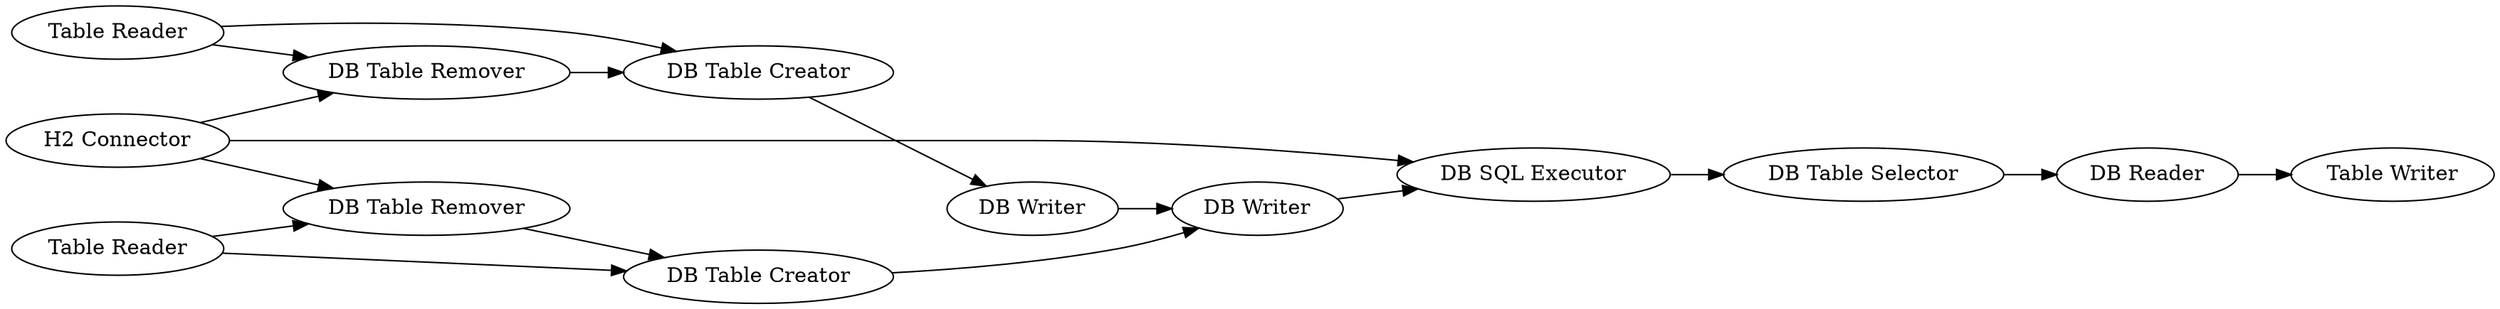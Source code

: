 digraph {
	75 -> 76
	78 -> 80
	77 -> 71
	80 -> 8
	3 -> 68
	3 -> 71
	79 -> 72
	78 -> 68
	68 -> 80
	71 -> 79
	74 -> 75
	77 -> 79
	76 -> 24
	72 -> 74
	3 -> 74
	8 -> 72
	24 [label="Table Writer"]
	79 [label="DB Table Creator"]
	68 [label="DB Table Remover"]
	71 [label="DB Table Remover"]
	72 [label="DB Writer"]
	76 [label="DB Reader"]
	8 [label="DB Writer"]
	74 [label="DB SQL Executor"]
	77 [label="Table Reader"]
	80 [label="DB Table Creator"]
	3 [label="H2 Connector"]
	75 [label="DB Table Selector"]
	78 [label="Table Reader"]
	rankdir=LR
}
